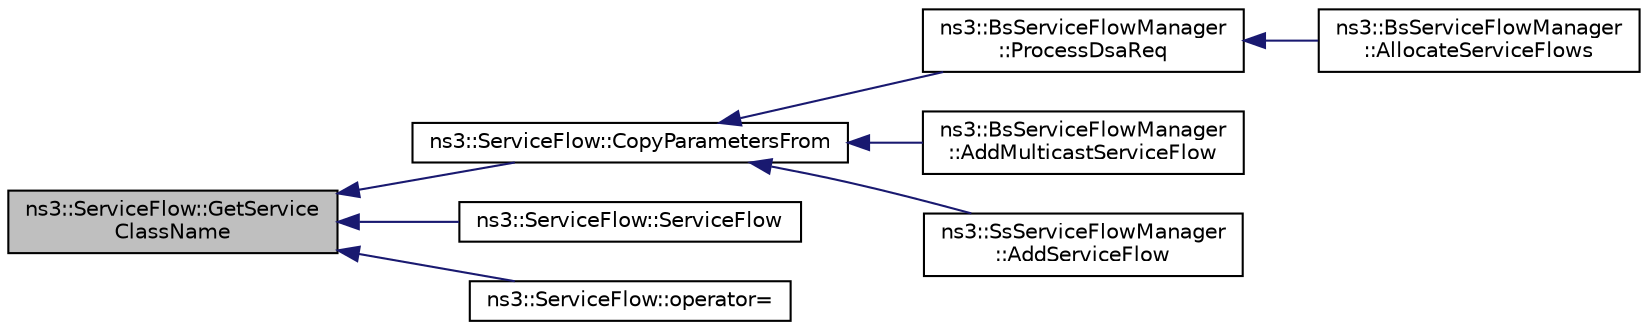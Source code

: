 digraph "ns3::ServiceFlow::GetServiceClassName"
{
  edge [fontname="Helvetica",fontsize="10",labelfontname="Helvetica",labelfontsize="10"];
  node [fontname="Helvetica",fontsize="10",shape=record];
  rankdir="LR";
  Node1 [label="ns3::ServiceFlow::GetService\lClassName",height=0.2,width=0.4,color="black", fillcolor="grey75", style="filled", fontcolor="black"];
  Node1 -> Node2 [dir="back",color="midnightblue",fontsize="10",style="solid"];
  Node2 [label="ns3::ServiceFlow::CopyParametersFrom",height=0.2,width=0.4,color="black", fillcolor="white", style="filled",URL="$d7/ded/classns3_1_1ServiceFlow.html#aae60e9fc7ea6b727946980e1ad376da7"];
  Node2 -> Node3 [dir="back",color="midnightblue",fontsize="10",style="solid"];
  Node3 [label="ns3::BsServiceFlowManager\l::ProcessDsaReq",height=0.2,width=0.4,color="black", fillcolor="white", style="filled",URL="$d5/d5e/classns3_1_1BsServiceFlowManager.html#afba823b624d516de570c0c7a6312de2b",tooltip="process a DSA-Req message "];
  Node3 -> Node4 [dir="back",color="midnightblue",fontsize="10",style="solid"];
  Node4 [label="ns3::BsServiceFlowManager\l::AllocateServiceFlows",height=0.2,width=0.4,color="black", fillcolor="white", style="filled",URL="$d5/d5e/classns3_1_1BsServiceFlowManager.html#a2c9d6e3696af0e9bc15bcbe4089ab489",tooltip="allocate service flows "];
  Node2 -> Node5 [dir="back",color="midnightblue",fontsize="10",style="solid"];
  Node5 [label="ns3::BsServiceFlowManager\l::AddMulticastServiceFlow",height=0.2,width=0.4,color="black", fillcolor="white", style="filled",URL="$d5/d5e/classns3_1_1BsServiceFlowManager.html#a608f17a9cc0c559ed3f47c8947c95659",tooltip="add a multicast service flow "];
  Node2 -> Node6 [dir="back",color="midnightblue",fontsize="10",style="solid"];
  Node6 [label="ns3::SsServiceFlowManager\l::AddServiceFlow",height=0.2,width=0.4,color="black", fillcolor="white", style="filled",URL="$d4/dc3/classns3_1_1SsServiceFlowManager.html#a9d2bbc3e2754f80cc80e2febef1e3a2b",tooltip="add a service flow to the list "];
  Node1 -> Node7 [dir="back",color="midnightblue",fontsize="10",style="solid"];
  Node7 [label="ns3::ServiceFlow::ServiceFlow",height=0.2,width=0.4,color="black", fillcolor="white", style="filled",URL="$d7/ded/classns3_1_1ServiceFlow.html#a45e24aa23d78831b288f8ca1062a2f2d"];
  Node1 -> Node8 [dir="back",color="midnightblue",fontsize="10",style="solid"];
  Node8 [label="ns3::ServiceFlow::operator=",height=0.2,width=0.4,color="black", fillcolor="white", style="filled",URL="$d7/ded/classns3_1_1ServiceFlow.html#ae4ea282e5cbf4ac99598b1a7ee5badf9",tooltip="assignment operator "];
}
